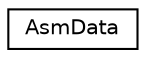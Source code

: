 digraph "Graphical Class Hierarchy"
{
  edge [fontname="Helvetica",fontsize="10",labelfontname="Helvetica",labelfontsize="10"];
  node [fontname="Helvetica",fontsize="10",shape=record];
  rankdir="LR";
  Node0 [label="AsmData",height=0.2,width=0.4,color="black", fillcolor="white", style="filled",URL="$struct_asm_data.html"];
}
